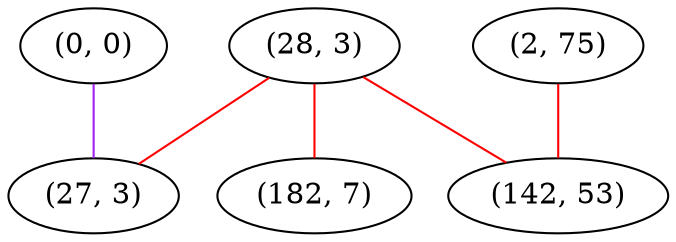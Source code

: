 graph "" {
"(0, 0)";
"(2, 75)";
"(28, 3)";
"(182, 7)";
"(142, 53)";
"(27, 3)";
"(0, 0)" -- "(27, 3)"  [color=purple, key=0, weight=4];
"(2, 75)" -- "(142, 53)"  [color=red, key=0, weight=1];
"(28, 3)" -- "(182, 7)"  [color=red, key=0, weight=1];
"(28, 3)" -- "(27, 3)"  [color=red, key=0, weight=1];
"(28, 3)" -- "(142, 53)"  [color=red, key=0, weight=1];
}
